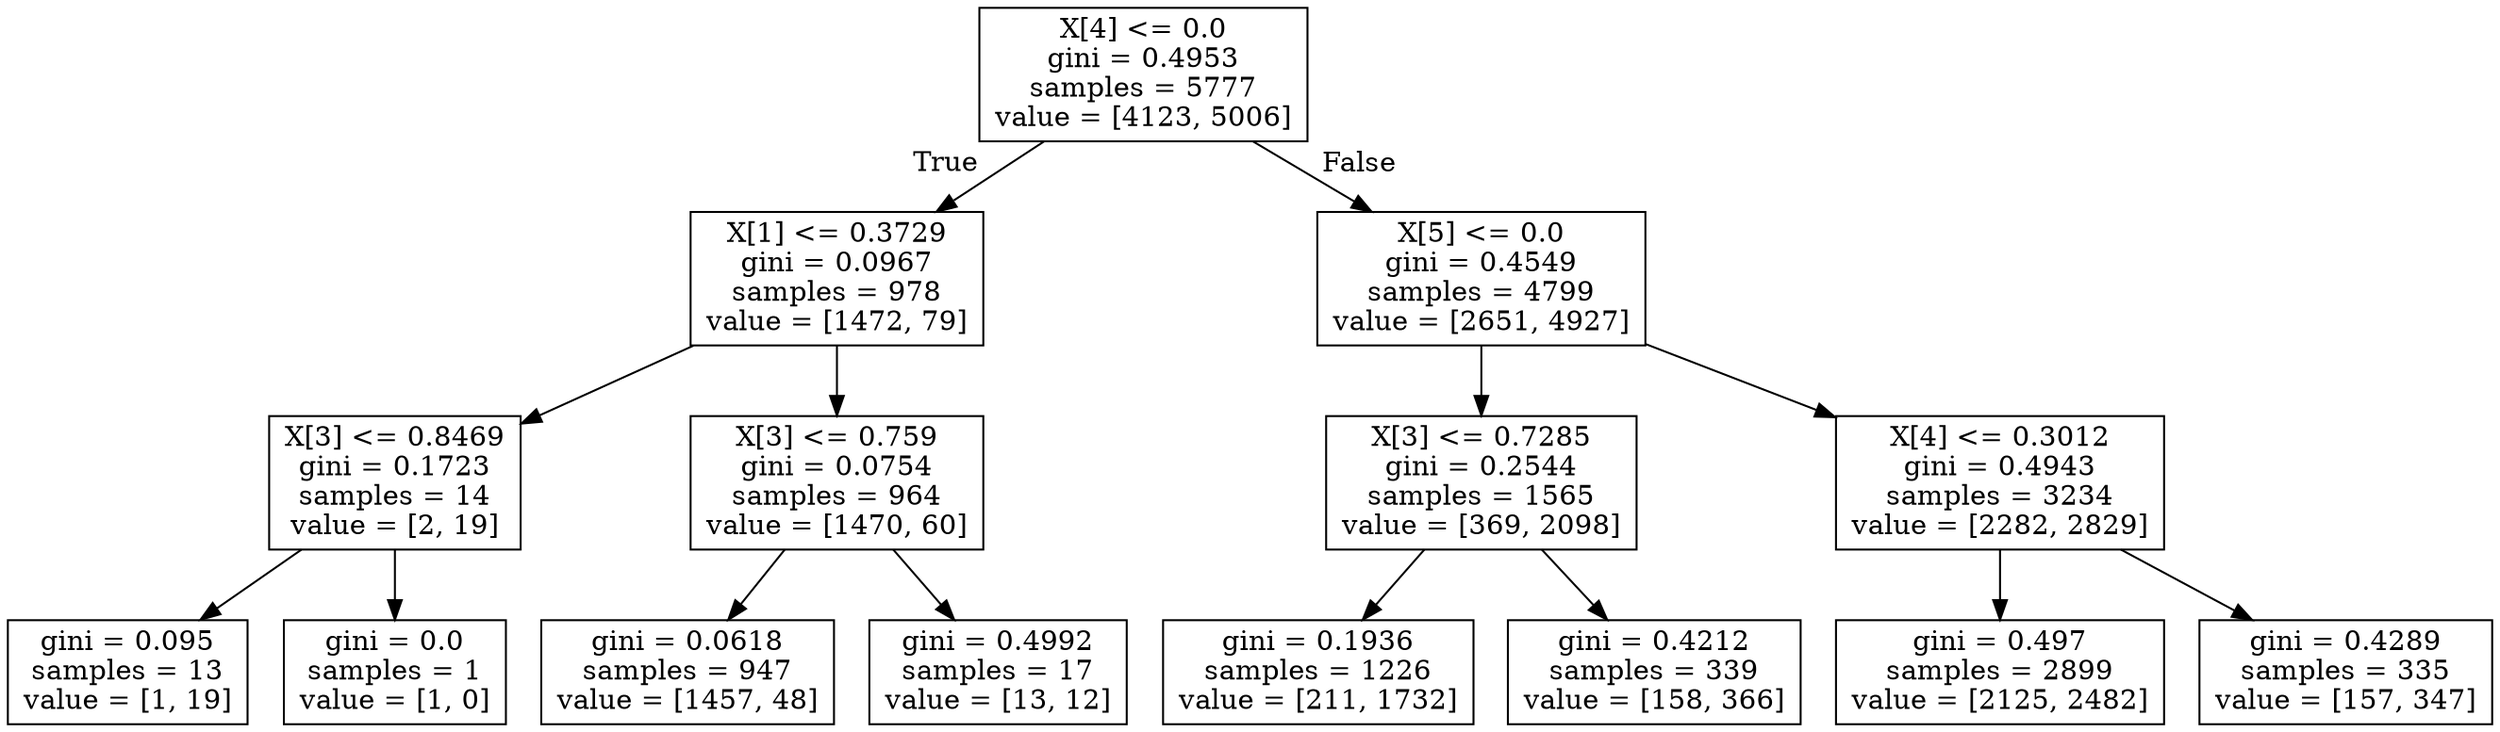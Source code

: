 digraph Tree {
node [shape=box] ;
0 [label="X[4] <= 0.0\ngini = 0.4953\nsamples = 5777\nvalue = [4123, 5006]"] ;
1 [label="X[1] <= 0.3729\ngini = 0.0967\nsamples = 978\nvalue = [1472, 79]"] ;
0 -> 1 [labeldistance=2.5, labelangle=45, headlabel="True"] ;
2 [label="X[3] <= 0.8469\ngini = 0.1723\nsamples = 14\nvalue = [2, 19]"] ;
1 -> 2 ;
3 [label="gini = 0.095\nsamples = 13\nvalue = [1, 19]"] ;
2 -> 3 ;
4 [label="gini = 0.0\nsamples = 1\nvalue = [1, 0]"] ;
2 -> 4 ;
5 [label="X[3] <= 0.759\ngini = 0.0754\nsamples = 964\nvalue = [1470, 60]"] ;
1 -> 5 ;
6 [label="gini = 0.0618\nsamples = 947\nvalue = [1457, 48]"] ;
5 -> 6 ;
7 [label="gini = 0.4992\nsamples = 17\nvalue = [13, 12]"] ;
5 -> 7 ;
8 [label="X[5] <= 0.0\ngini = 0.4549\nsamples = 4799\nvalue = [2651, 4927]"] ;
0 -> 8 [labeldistance=2.5, labelangle=-45, headlabel="False"] ;
9 [label="X[3] <= 0.7285\ngini = 0.2544\nsamples = 1565\nvalue = [369, 2098]"] ;
8 -> 9 ;
10 [label="gini = 0.1936\nsamples = 1226\nvalue = [211, 1732]"] ;
9 -> 10 ;
11 [label="gini = 0.4212\nsamples = 339\nvalue = [158, 366]"] ;
9 -> 11 ;
12 [label="X[4] <= 0.3012\ngini = 0.4943\nsamples = 3234\nvalue = [2282, 2829]"] ;
8 -> 12 ;
13 [label="gini = 0.497\nsamples = 2899\nvalue = [2125, 2482]"] ;
12 -> 13 ;
14 [label="gini = 0.4289\nsamples = 335\nvalue = [157, 347]"] ;
12 -> 14 ;
}